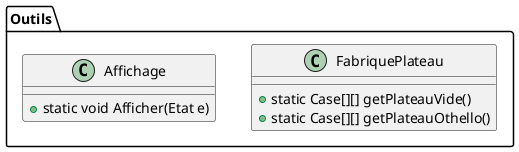 @startuml
package Outils{
    class FabriquePlateau{
        + static Case[][] getPlateauVide()
        + static Case[][] getPlateauOthello()
    }

    class "Affichage" as affichage{
        + static void Afficher(Etat e)
    }
}
@enduml